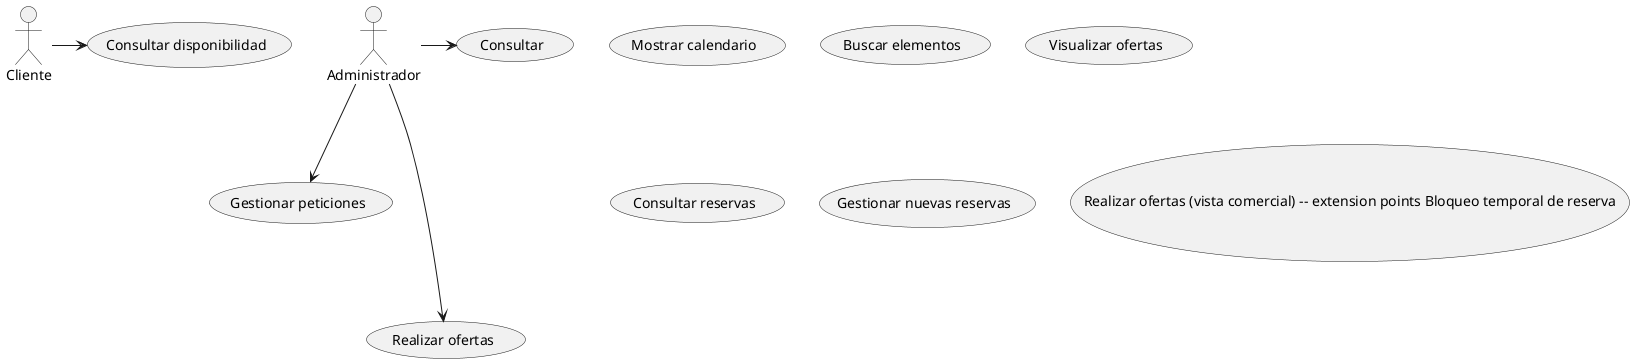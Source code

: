 @startuml CompaniaHotelera

(Mostrar calendario) as (UC1)
(Buscar elementos) as (UC2)
usecase (Consultar disponibilidad) as (UC3)
actor Cliente 
:Cliente: -> (UC3)
usecase Consultar as UC4
usecase (Gestionar peticiones) as UC7
usecase (Realizar ofertas) as UC8
actor Administrador
:Administrador: -> (UC4)   
:Administrador: --> (UC7) 
:Administrador: ---> (UC8) 
usecase (Visualizar ofertas) as UC5
usecase (Consultar reservas) as UC6
usecase (Gestionar nuevas reservas) as UC9
usecase UC10 as "Realizar ofertas (vista comercial) -- extension points Bloqueo temporal de reserva"
@enduml
